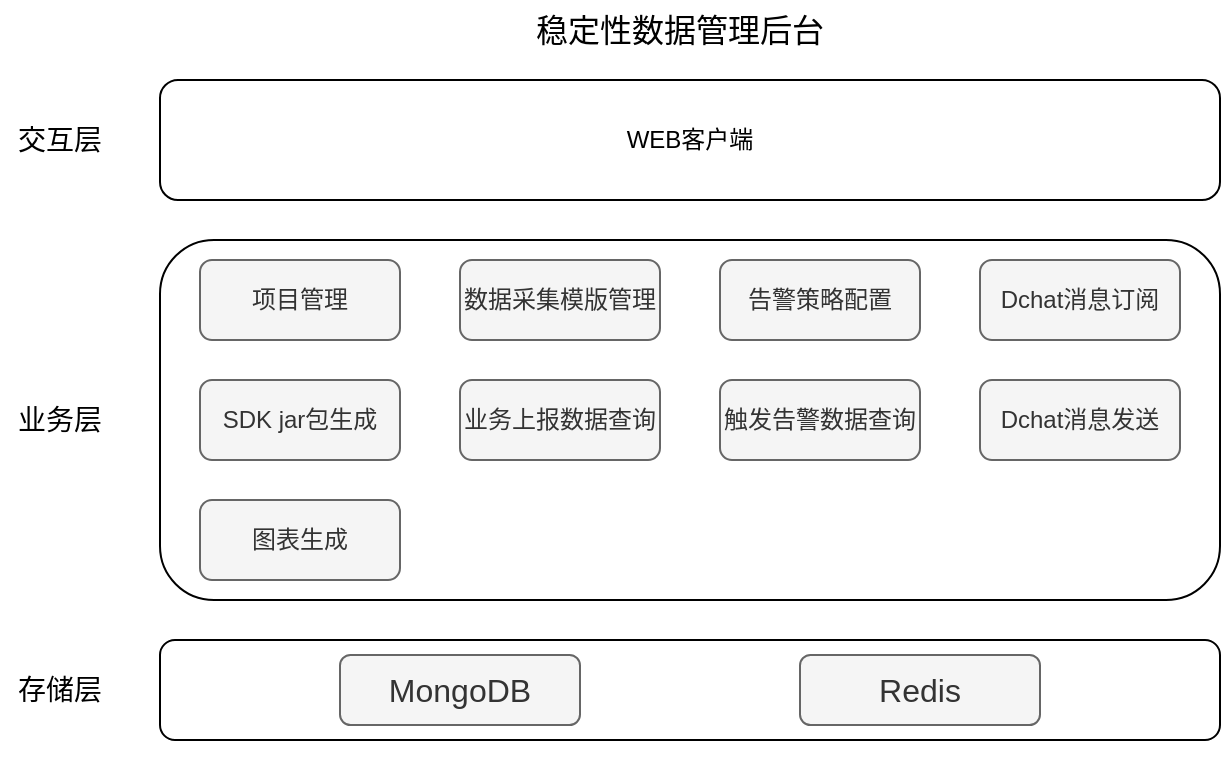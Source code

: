 <mxfile version="16.6.2" type="github">
  <diagram id="hZ9IWrKWcuuQGVlS07cC" name="Page-1">
    <mxGraphModel dx="926" dy="436" grid="0" gridSize="10" guides="1" tooltips="1" connect="1" arrows="1" fold="1" page="1" pageScale="1" pageWidth="1169" pageHeight="827" math="0" shadow="0">
      <root>
        <mxCell id="0" />
        <mxCell id="1" parent="0" />
        <mxCell id="FfZbVTpRwgVf4kVA53Ig-15" value="" style="rounded=1;whiteSpace=wrap;html=1;fillColor=none;" parent="1" vertex="1">
          <mxGeometry x="160" y="340" width="530" height="50" as="geometry" />
        </mxCell>
        <mxCell id="FfZbVTpRwgVf4kVA53Ig-2" value="" style="rounded=1;whiteSpace=wrap;html=1;fillColor=none;" parent="1" vertex="1">
          <mxGeometry x="160" y="140" width="530" height="180" as="geometry" />
        </mxCell>
        <mxCell id="FfZbVTpRwgVf4kVA53Ig-4" style="edgeStyle=orthogonalEdgeStyle;rounded=0;orthogonalLoop=1;jettySize=auto;html=1;exitX=0.5;exitY=1;exitDx=0;exitDy=0;" parent="1" edge="1">
          <mxGeometry relative="1" as="geometry">
            <mxPoint x="360" y="190" as="sourcePoint" />
            <mxPoint x="360" y="190" as="targetPoint" />
          </mxGeometry>
        </mxCell>
        <mxCell id="FfZbVTpRwgVf4kVA53Ig-5" value="数据采集模版管理" style="rounded=1;whiteSpace=wrap;html=1;fillColor=#f5f5f5;fontColor=#333333;strokeColor=#666666;" parent="1" vertex="1">
          <mxGeometry x="310" y="150" width="100" height="40" as="geometry" />
        </mxCell>
        <mxCell id="FfZbVTpRwgVf4kVA53Ig-7" value="业务上报数据查询" style="rounded=1;whiteSpace=wrap;html=1;fillColor=#f5f5f5;fontColor=#333333;strokeColor=#666666;" parent="1" vertex="1">
          <mxGeometry x="310" y="210" width="100" height="40" as="geometry" />
        </mxCell>
        <mxCell id="FfZbVTpRwgVf4kVA53Ig-9" value="Dchat消息订阅" style="rounded=1;whiteSpace=wrap;html=1;fillColor=#f5f5f5;fontColor=#333333;strokeColor=#666666;" parent="1" vertex="1">
          <mxGeometry x="570" y="150" width="100" height="40" as="geometry" />
        </mxCell>
        <mxCell id="FfZbVTpRwgVf4kVA53Ig-10" value="Dchat消息发送" style="rounded=1;whiteSpace=wrap;html=1;fillColor=#f5f5f5;fontColor=#333333;strokeColor=#666666;" parent="1" vertex="1">
          <mxGeometry x="570" y="210" width="100" height="40" as="geometry" />
        </mxCell>
        <mxCell id="FfZbVTpRwgVf4kVA53Ig-11" value="触发告警数据查询" style="rounded=1;whiteSpace=wrap;html=1;fillColor=#f5f5f5;fontColor=#333333;strokeColor=#666666;" parent="1" vertex="1">
          <mxGeometry x="440" y="210" width="100" height="40" as="geometry" />
        </mxCell>
        <mxCell id="FfZbVTpRwgVf4kVA53Ig-12" value="WEB客户端" style="rounded=1;whiteSpace=wrap;html=1;fillColor=none;" parent="1" vertex="1">
          <mxGeometry x="160" y="60" width="530" height="60" as="geometry" />
        </mxCell>
        <mxCell id="FfZbVTpRwgVf4kVA53Ig-13" value="交互层" style="text;html=1;strokeColor=none;fillColor=none;align=center;verticalAlign=middle;whiteSpace=wrap;rounded=0;fontSize=14;" parent="1" vertex="1">
          <mxGeometry x="80" y="75" width="60" height="30" as="geometry" />
        </mxCell>
        <mxCell id="FfZbVTpRwgVf4kVA53Ig-14" value="业务层" style="text;html=1;strokeColor=none;fillColor=none;align=center;verticalAlign=middle;whiteSpace=wrap;rounded=0;fontSize=14;" parent="1" vertex="1">
          <mxGeometry x="80" y="215" width="60" height="30" as="geometry" />
        </mxCell>
        <mxCell id="FfZbVTpRwgVf4kVA53Ig-16" value="存储层" style="text;html=1;strokeColor=none;fillColor=none;align=center;verticalAlign=middle;whiteSpace=wrap;rounded=0;fontSize=14;" parent="1" vertex="1">
          <mxGeometry x="80" y="350" width="60" height="30" as="geometry" />
        </mxCell>
        <mxCell id="FfZbVTpRwgVf4kVA53Ig-17" value="稳定性数据管理后台" style="text;html=1;strokeColor=none;fillColor=none;align=center;verticalAlign=middle;whiteSpace=wrap;rounded=0;fontSize=16;" parent="1" vertex="1">
          <mxGeometry x="330" y="20" width="180" height="30" as="geometry" />
        </mxCell>
        <mxCell id="FfZbVTpRwgVf4kVA53Ig-18" value="告警策略配置" style="rounded=1;whiteSpace=wrap;html=1;fillColor=#f5f5f5;fontColor=#333333;strokeColor=#666666;" parent="1" vertex="1">
          <mxGeometry x="440" y="150" width="100" height="40" as="geometry" />
        </mxCell>
        <mxCell id="FfZbVTpRwgVf4kVA53Ig-19" style="edgeStyle=orthogonalEdgeStyle;rounded=0;orthogonalLoop=1;jettySize=auto;html=1;exitX=0.5;exitY=1;exitDx=0;exitDy=0;fontSize=16;" parent="1" source="FfZbVTpRwgVf4kVA53Ig-15" target="FfZbVTpRwgVf4kVA53Ig-15" edge="1">
          <mxGeometry relative="1" as="geometry" />
        </mxCell>
        <mxCell id="FfZbVTpRwgVf4kVA53Ig-21" value="项目管理" style="rounded=1;whiteSpace=wrap;html=1;fillColor=#f5f5f5;fontColor=#333333;strokeColor=#666666;" parent="1" vertex="1">
          <mxGeometry x="180" y="150" width="100" height="40" as="geometry" />
        </mxCell>
        <mxCell id="FfZbVTpRwgVf4kVA53Ig-22" value="SDK jar包生成" style="rounded=1;whiteSpace=wrap;html=1;fillColor=#f5f5f5;fontColor=#333333;strokeColor=#666666;" parent="1" vertex="1">
          <mxGeometry x="180" y="210" width="100" height="40" as="geometry" />
        </mxCell>
        <mxCell id="FfZbVTpRwgVf4kVA53Ig-25" value="图表生成" style="rounded=1;whiteSpace=wrap;html=1;fillColor=#f5f5f5;fontColor=#333333;strokeColor=#666666;" parent="1" vertex="1">
          <mxGeometry x="180" y="270" width="100" height="40" as="geometry" />
        </mxCell>
        <mxCell id="FfZbVTpRwgVf4kVA53Ig-26" value="MongoDB" style="rounded=1;whiteSpace=wrap;html=1;fontSize=16;fillColor=#f5f5f5;strokeColor=#666666;fontColor=#333333;" parent="1" vertex="1">
          <mxGeometry x="250" y="347.5" width="120" height="35" as="geometry" />
        </mxCell>
        <mxCell id="FfZbVTpRwgVf4kVA53Ig-27" value="Redis" style="rounded=1;whiteSpace=wrap;html=1;fontSize=16;fillColor=#f5f5f5;strokeColor=#666666;fontColor=#333333;" parent="1" vertex="1">
          <mxGeometry x="480" y="347.5" width="120" height="35" as="geometry" />
        </mxCell>
      </root>
    </mxGraphModel>
  </diagram>
</mxfile>
